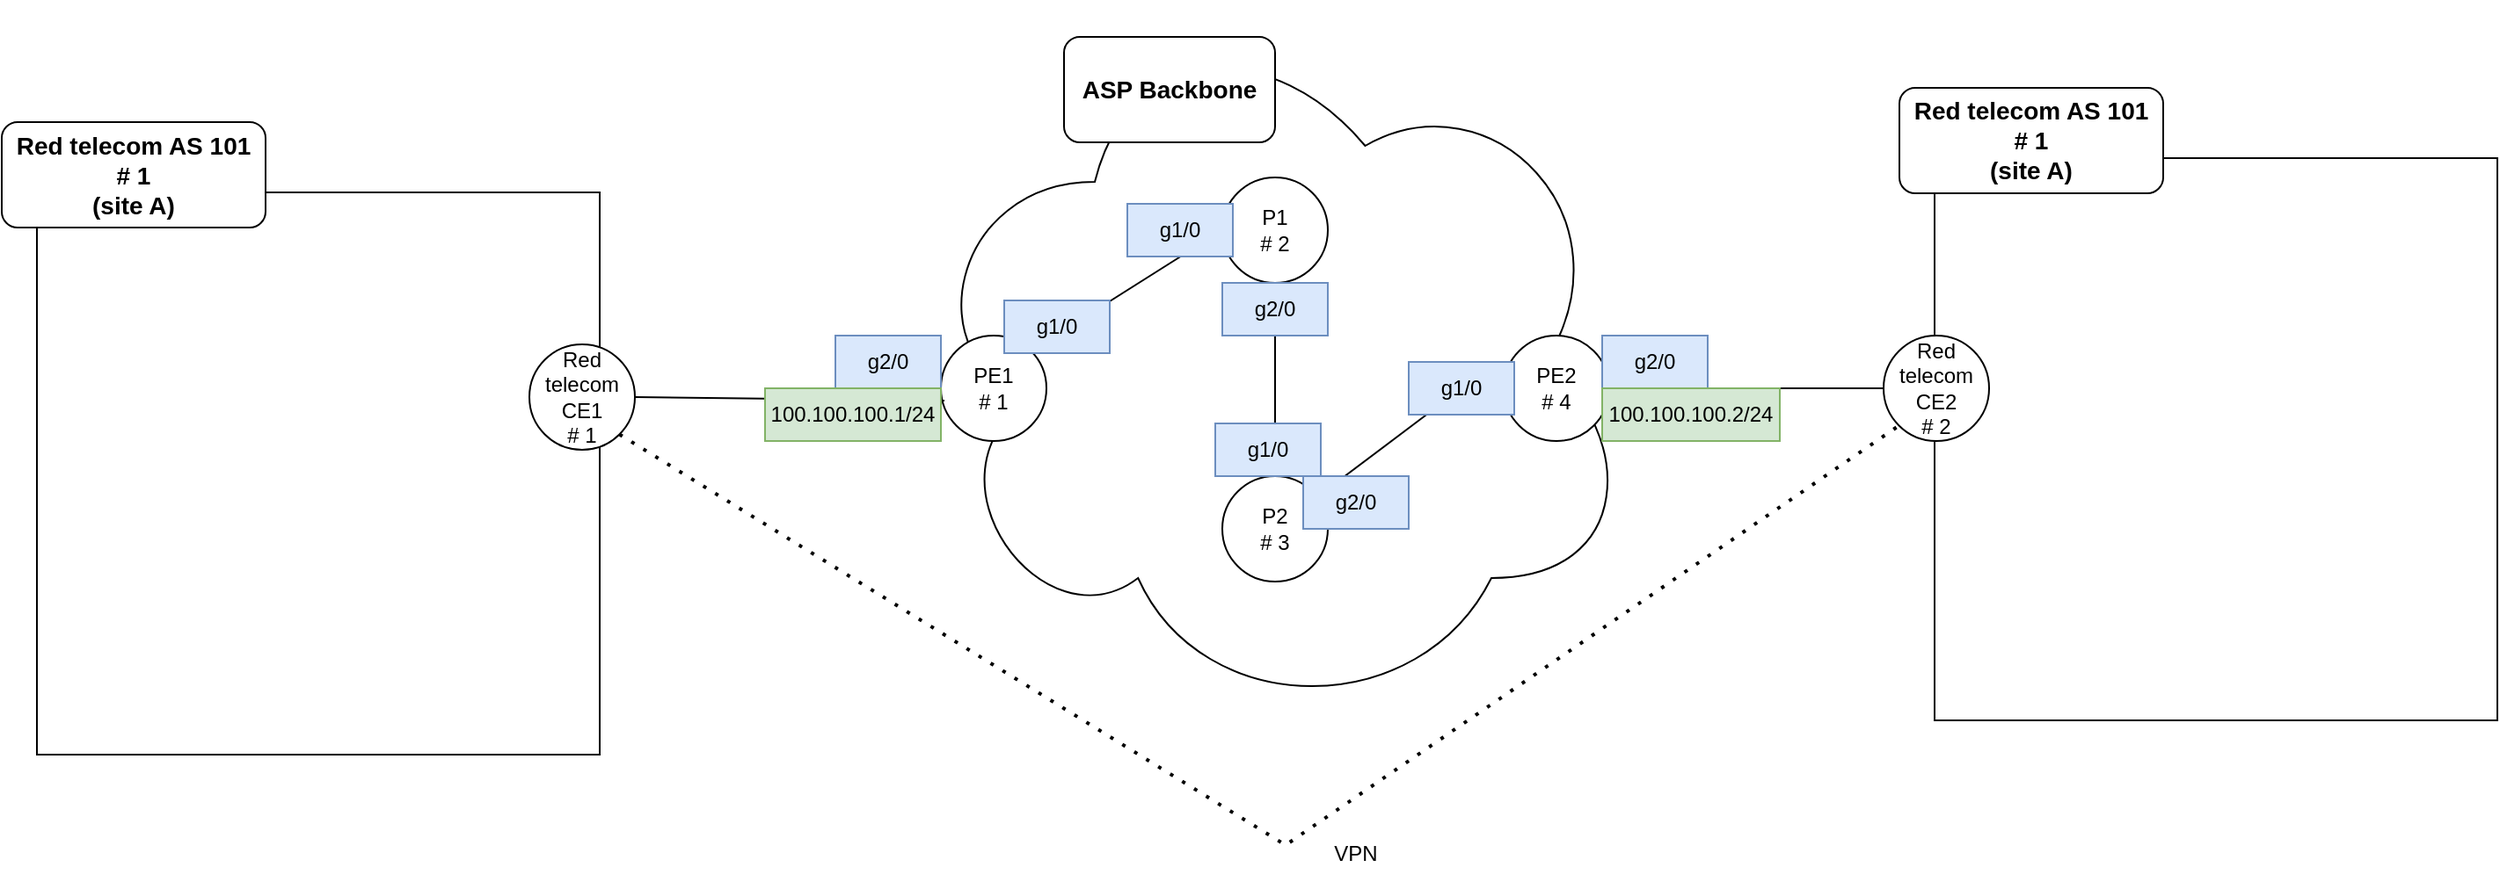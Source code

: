 <mxfile version="21.1.2" type="device">
  <diagram name="Page-1" id="HbbwzKXfuC2S9ga31OcZ">
    <mxGraphModel dx="2131" dy="716" grid="1" gridSize="10" guides="1" tooltips="1" connect="1" arrows="1" fold="1" page="1" pageScale="1" pageWidth="827" pageHeight="1169" math="0" shadow="0">
      <root>
        <mxCell id="0" />
        <mxCell id="1" parent="0" />
        <mxCell id="RA3LMfkqZ-c23zv8aBDw-18" value="" style="whiteSpace=wrap;html=1;aspect=fixed;" parent="1" vertex="1">
          <mxGeometry x="-290" y="218.5" width="320" height="320" as="geometry" />
        </mxCell>
        <mxCell id="RA3LMfkqZ-c23zv8aBDw-8" value="" style="ellipse;shape=cloud;whiteSpace=wrap;html=1;" parent="1" vertex="1">
          <mxGeometry x="209" y="110" width="410" height="410" as="geometry" />
        </mxCell>
        <mxCell id="RA3LMfkqZ-c23zv8aBDw-1" value="PE1&lt;br&gt;# 1" style="ellipse;whiteSpace=wrap;html=1;aspect=fixed;" parent="1" vertex="1">
          <mxGeometry x="224" y="300" width="60" height="60" as="geometry" />
        </mxCell>
        <mxCell id="RA3LMfkqZ-c23zv8aBDw-2" value="P1&lt;br&gt;# 2" style="ellipse;whiteSpace=wrap;html=1;aspect=fixed;" parent="1" vertex="1">
          <mxGeometry x="384" y="210" width="60" height="60" as="geometry" />
        </mxCell>
        <mxCell id="RA3LMfkqZ-c23zv8aBDw-3" value="P2&lt;br&gt;# 3" style="ellipse;whiteSpace=wrap;html=1;aspect=fixed;" parent="1" vertex="1">
          <mxGeometry x="384" y="380" width="60" height="60" as="geometry" />
        </mxCell>
        <mxCell id="RA3LMfkqZ-c23zv8aBDw-4" value="PE2&lt;br&gt;# 4" style="ellipse;whiteSpace=wrap;html=1;aspect=fixed;" parent="1" vertex="1">
          <mxGeometry x="544" y="300" width="60" height="60" as="geometry" />
        </mxCell>
        <mxCell id="RA3LMfkqZ-c23zv8aBDw-5" value="" style="endArrow=none;html=1;rounded=0;exitX=1;exitY=0;exitDx=0;exitDy=0;entryX=0;entryY=0.5;entryDx=0;entryDy=0;" parent="1" source="RA3LMfkqZ-c23zv8aBDw-1" target="RA3LMfkqZ-c23zv8aBDw-2" edge="1">
          <mxGeometry width="50" height="50" relative="1" as="geometry">
            <mxPoint x="414" y="480" as="sourcePoint" />
            <mxPoint x="464" y="430" as="targetPoint" />
          </mxGeometry>
        </mxCell>
        <mxCell id="RA3LMfkqZ-c23zv8aBDw-6" value="" style="endArrow=none;html=1;rounded=0;entryX=0.5;entryY=1;entryDx=0;entryDy=0;" parent="1" target="RA3LMfkqZ-c23zv8aBDw-2" edge="1">
          <mxGeometry width="50" height="50" relative="1" as="geometry">
            <mxPoint x="414" y="380" as="sourcePoint" />
            <mxPoint x="464" y="430" as="targetPoint" />
          </mxGeometry>
        </mxCell>
        <mxCell id="RA3LMfkqZ-c23zv8aBDw-7" value="" style="endArrow=none;html=1;rounded=0;" parent="1" source="RA3LMfkqZ-c23zv8aBDw-31" edge="1">
          <mxGeometry width="50" height="50" relative="1" as="geometry">
            <mxPoint x="438" y="380" as="sourcePoint" />
            <mxPoint x="544" y="330" as="targetPoint" />
          </mxGeometry>
        </mxCell>
        <mxCell id="RA3LMfkqZ-c23zv8aBDw-9" value="&lt;font style=&quot;font-size: 14px;&quot;&gt;&lt;b&gt;ASP Backbone&lt;/b&gt;&lt;/font&gt;" style="rounded=1;whiteSpace=wrap;html=1;" parent="1" vertex="1">
          <mxGeometry x="294" y="130" width="120" height="60" as="geometry" />
        </mxCell>
        <mxCell id="RA3LMfkqZ-c23zv8aBDw-11" value="Red telecom CE1&lt;br&gt;# 1" style="ellipse;whiteSpace=wrap;html=1;aspect=fixed;" parent="1" vertex="1">
          <mxGeometry x="-10" y="305" width="60" height="60" as="geometry" />
        </mxCell>
        <mxCell id="RA3LMfkqZ-c23zv8aBDw-19" value="&lt;font style=&quot;font-size: 14px;&quot;&gt;&lt;b&gt;Red telecom AS 101&lt;br&gt;# 1&lt;br&gt;(site A)&lt;br&gt;&lt;/b&gt;&lt;/font&gt;" style="rounded=1;whiteSpace=wrap;html=1;" parent="1" vertex="1">
          <mxGeometry x="-310" y="178.5" width="150" height="60" as="geometry" />
        </mxCell>
        <mxCell id="RA3LMfkqZ-c23zv8aBDw-20" style="edgeStyle=orthogonalEdgeStyle;rounded=0;orthogonalLoop=1;jettySize=auto;html=1;exitX=0.5;exitY=1;exitDx=0;exitDy=0;" parent="1" source="RA3LMfkqZ-c23zv8aBDw-18" target="RA3LMfkqZ-c23zv8aBDw-18" edge="1">
          <mxGeometry relative="1" as="geometry" />
        </mxCell>
        <mxCell id="RA3LMfkqZ-c23zv8aBDw-21" value="" style="whiteSpace=wrap;html=1;aspect=fixed;" parent="1" vertex="1">
          <mxGeometry x="789" y="199" width="320" height="320" as="geometry" />
        </mxCell>
        <mxCell id="RA3LMfkqZ-c23zv8aBDw-22" value="Red telecom CE2&lt;br&gt;# 2" style="ellipse;whiteSpace=wrap;html=1;aspect=fixed;" parent="1" vertex="1">
          <mxGeometry x="760" y="300" width="60" height="60" as="geometry" />
        </mxCell>
        <mxCell id="RA3LMfkqZ-c23zv8aBDw-23" value="&lt;font style=&quot;font-size: 14px;&quot;&gt;&lt;b&gt;Red telecom AS 101&lt;br&gt;# 1&lt;br&gt;(site A)&lt;br&gt;&lt;/b&gt;&lt;/font&gt;" style="rounded=1;whiteSpace=wrap;html=1;" parent="1" vertex="1">
          <mxGeometry x="769" y="159" width="150" height="60" as="geometry" />
        </mxCell>
        <mxCell id="RA3LMfkqZ-c23zv8aBDw-24" style="edgeStyle=orthogonalEdgeStyle;rounded=0;orthogonalLoop=1;jettySize=auto;html=1;exitX=0.5;exitY=1;exitDx=0;exitDy=0;" parent="1" source="RA3LMfkqZ-c23zv8aBDw-21" target="RA3LMfkqZ-c23zv8aBDw-21" edge="1">
          <mxGeometry relative="1" as="geometry" />
        </mxCell>
        <mxCell id="RA3LMfkqZ-c23zv8aBDw-26" value="" style="endArrow=none;html=1;rounded=0;entryX=0;entryY=0.5;entryDx=0;entryDy=0;" parent="1" source="RA3LMfkqZ-c23zv8aBDw-4" target="RA3LMfkqZ-c23zv8aBDw-22" edge="1">
          <mxGeometry width="50" height="50" relative="1" as="geometry">
            <mxPoint x="470" y="500" as="sourcePoint" />
            <mxPoint x="520" y="450" as="targetPoint" />
          </mxGeometry>
        </mxCell>
        <mxCell id="RA3LMfkqZ-c23zv8aBDw-30" value="g1/0" style="text;html=1;strokeColor=#6c8ebf;fillColor=#dae8fc;align=center;verticalAlign=middle;whiteSpace=wrap;rounded=0;" parent="1" vertex="1">
          <mxGeometry x="260" y="280" width="60" height="30" as="geometry" />
        </mxCell>
        <mxCell id="RA3LMfkqZ-c23zv8aBDw-32" value="g2/0" style="text;html=1;strokeColor=#6c8ebf;fillColor=#dae8fc;align=center;verticalAlign=middle;whiteSpace=wrap;rounded=0;" parent="1" vertex="1">
          <mxGeometry x="164" y="300" width="60" height="30" as="geometry" />
        </mxCell>
        <mxCell id="RA3LMfkqZ-c23zv8aBDw-33" value="g2/0" style="text;html=1;strokeColor=#6c8ebf;fillColor=#dae8fc;align=center;verticalAlign=middle;whiteSpace=wrap;rounded=0;" parent="1" vertex="1">
          <mxGeometry x="600" y="300" width="60" height="30" as="geometry" />
        </mxCell>
        <mxCell id="RA3LMfkqZ-c23zv8aBDw-34" value="g1/0" style="text;html=1;strokeColor=#6c8ebf;fillColor=#dae8fc;align=center;verticalAlign=middle;whiteSpace=wrap;rounded=0;" parent="1" vertex="1">
          <mxGeometry x="330" y="225" width="60" height="30" as="geometry" />
        </mxCell>
        <mxCell id="RA3LMfkqZ-c23zv8aBDw-35" value="g2/0" style="text;html=1;strokeColor=#6c8ebf;fillColor=#dae8fc;align=center;verticalAlign=middle;whiteSpace=wrap;rounded=0;" parent="1" vertex="1">
          <mxGeometry x="384" y="270" width="60" height="30" as="geometry" />
        </mxCell>
        <mxCell id="RA3LMfkqZ-c23zv8aBDw-36" value="g1/0" style="text;html=1;strokeColor=#6c8ebf;fillColor=#dae8fc;align=center;verticalAlign=middle;whiteSpace=wrap;rounded=0;" parent="1" vertex="1">
          <mxGeometry x="380" y="350" width="60" height="30" as="geometry" />
        </mxCell>
        <mxCell id="RA3LMfkqZ-c23zv8aBDw-41" value="100.100.100.2/24" style="text;html=1;strokeColor=#82b366;fillColor=#d5e8d4;align=center;verticalAlign=middle;whiteSpace=wrap;rounded=0;" parent="1" vertex="1">
          <mxGeometry x="600" y="330" width="101" height="30" as="geometry" />
        </mxCell>
        <mxCell id="RA3LMfkqZ-c23zv8aBDw-44" value="" style="endArrow=none;html=1;rounded=0;" parent="1" source="RA3LMfkqZ-c23zv8aBDw-3" target="RA3LMfkqZ-c23zv8aBDw-31" edge="1">
          <mxGeometry width="50" height="50" relative="1" as="geometry">
            <mxPoint x="440" y="394" as="sourcePoint" />
            <mxPoint x="544" y="330" as="targetPoint" />
          </mxGeometry>
        </mxCell>
        <mxCell id="RA3LMfkqZ-c23zv8aBDw-31" value="g1/0" style="text;html=1;strokeColor=#6c8ebf;fillColor=#dae8fc;align=center;verticalAlign=middle;whiteSpace=wrap;rounded=0;" parent="1" vertex="1">
          <mxGeometry x="490" y="315" width="60" height="30" as="geometry" />
        </mxCell>
        <mxCell id="RA3LMfkqZ-c23zv8aBDw-38" value="g2/0" style="text;html=1;strokeColor=#6c8ebf;fillColor=#dae8fc;align=center;verticalAlign=middle;whiteSpace=wrap;rounded=0;" parent="1" vertex="1">
          <mxGeometry x="430" y="380" width="60" height="30" as="geometry" />
        </mxCell>
        <mxCell id="RA3LMfkqZ-c23zv8aBDw-46" value="" style="endArrow=none;html=1;rounded=0;entryX=1;entryY=0.5;entryDx=0;entryDy=0;exitX=0.033;exitY=0.617;exitDx=0;exitDy=0;exitPerimeter=0;" parent="1" source="RA3LMfkqZ-c23zv8aBDw-1" target="RA3LMfkqZ-c23zv8aBDw-11" edge="1">
          <mxGeometry width="50" height="50" relative="1" as="geometry">
            <mxPoint x="124" y="480" as="sourcePoint" />
            <mxPoint x="280" y="480" as="targetPoint" />
          </mxGeometry>
        </mxCell>
        <mxCell id="RA3LMfkqZ-c23zv8aBDw-40" value="100.100.100.1/24" style="text;html=1;strokeColor=#82b366;fillColor=#d5e8d4;align=center;verticalAlign=middle;whiteSpace=wrap;rounded=0;" parent="1" vertex="1">
          <mxGeometry x="124" y="330" width="100" height="30" as="geometry" />
        </mxCell>
        <mxCell id="HQhcmVMcVsnuWmygZg2j-1" value="" style="endArrow=none;dashed=1;html=1;dashPattern=1 3;strokeWidth=2;rounded=0;entryX=0;entryY=1;entryDx=0;entryDy=0;exitX=1;exitY=1;exitDx=0;exitDy=0;" edge="1" parent="1" source="RA3LMfkqZ-c23zv8aBDw-11" target="RA3LMfkqZ-c23zv8aBDw-22">
          <mxGeometry width="50" height="50" relative="1" as="geometry">
            <mxPoint x="310" y="380" as="sourcePoint" />
            <mxPoint x="360" y="330" as="targetPoint" />
            <Array as="points">
              <mxPoint x="420" y="590" />
            </Array>
          </mxGeometry>
        </mxCell>
        <mxCell id="HQhcmVMcVsnuWmygZg2j-2" value="VPN" style="text;html=1;strokeColor=none;fillColor=none;align=center;verticalAlign=middle;whiteSpace=wrap;rounded=0;" vertex="1" parent="1">
          <mxGeometry x="430" y="580" width="60" height="30" as="geometry" />
        </mxCell>
      </root>
    </mxGraphModel>
  </diagram>
</mxfile>
